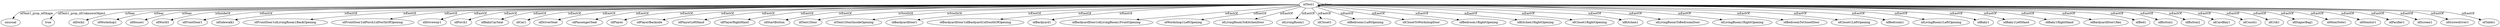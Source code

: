 digraph  {
idTent1 [node_type=entity_node];
unusual [node_type=property_node];
true [node_type=property_node];
idDock1 [node_type=entity_node];
idWorkshop1 [node_type=entity_node];
idHouse1 [node_type=entity_node];
idWorld1 [node_type=entity_node];
idFrontDoor1 [node_type=entity_node];
idSidewalk1 [node_type=entity_node];
idFrontDoor1idLivingRoom1BackOpening [node_type=entity_node];
idFrontDoor1idPorch1idNorthOfOpening [node_type=entity_node];
idDriveway1 [node_type=entity_node];
idPorch1 [node_type=entity_node];
idBabyCarSeat [node_type=entity_node];
idCar1 [node_type=entity_node];
idDriverSeat [node_type=entity_node];
idPassengerSeat [node_type=entity_node];
idPlayer [node_type=entity_node];
idPlayerBackside [node_type=entity_node];
idPlayerLeftHand [node_type=entity_node];
idPlayerRightHand [node_type=entity_node];
idStartButton [node_type=entity_node];
idTent1Door [node_type=entity_node];
idTent1DoorInsideOpening [node_type=entity_node];
idBackyardDoor1 [node_type=entity_node];
idBackyardDoor1idBackyard1idSouthOfOpening [node_type=entity_node];
idBackyard1 [node_type=entity_node];
idBackyardDoor1idLivingRoom1FrontOpening [node_type=entity_node];
idWorkshop1LeftOpening [node_type=entity_node];
idLivingRoomToKitchenDoor [node_type=entity_node];
idLivingRoom1 [node_type=entity_node];
idCloset1 [node_type=entity_node];
idBedroom1LeftOpening [node_type=entity_node];
idClosetToWorkshopDoor [node_type=entity_node];
idBedroom1RightOpening [node_type=entity_node];
idKitchen1RightOpening [node_type=entity_node];
idCloset1RightOpening [node_type=entity_node];
idKitchen1 [node_type=entity_node];
idLivingRoomToBedroomDoor [node_type=entity_node];
idLivingRoom1RightOpening [node_type=entity_node];
idBedroomToClosetDoor [node_type=entity_node];
idCloset1LeftOpening [node_type=entity_node];
idBedroom1 [node_type=entity_node];
idLivingRoom1LeftOpening [node_type=entity_node];
idBaby1 [node_type=entity_node];
idBaby1LeftHand [node_type=entity_node];
idBaby1RightHand [node_type=entity_node];
idBackyardDoor1Key [node_type=entity_node];
idBed1 [node_type=entity_node];
idButton1 [node_type=entity_node];
idButton2 [node_type=entity_node];
idCardKey1 [node_type=entity_node];
idCouch1 [node_type=entity_node];
idCrib1 [node_type=entity_node];
idDiaperBag1 [node_type=entity_node];
idMomNote1 [node_type=entity_node];
idMonitor1 [node_type=entity_node];
idPacifier1 [node_type=entity_node];
idScreen1 [node_type=entity_node];
idScrewdriver1 [node_type=entity_node];
idTable1 [node_type=entity_node];
idTent1 -> unusual  [edge_type=property, label=idTent1_prop_idShape];
idTent1 -> true  [edge_type=property, label=idTent1_prop_idUnknownObject];
idTent1 -> idDock1  [edge_type=relationship, label=isNear];
idTent1 -> idWorkshop1  [edge_type=relationship, label=isNear];
idTent1 -> idHouse1  [edge_type=relationship, label=isNear];
idTent1 -> idWorld1  [edge_type=relationship, label=isInsideOf];
idTent1 -> idTent1  [edge_type=relationship, label=isNear];
idTent1 -> idFrontDoor1  [edge_type=relationship, label=isEastOf];
idTent1 -> idSidewalk1  [edge_type=relationship, label=isEastOf];
idTent1 -> idFrontDoor1idLivingRoom1BackOpening  [edge_type=relationship, label=isEastOf];
idTent1 -> idFrontDoor1idPorch1idNorthOfOpening  [edge_type=relationship, label=isEastOf];
idTent1 -> idDriveway1  [edge_type=relationship, label=isEastOf];
idTent1 -> idPorch1  [edge_type=relationship, label=isEastOf];
idTent1 -> idBabyCarSeat  [edge_type=relationship, label=isEastOf];
idTent1 -> idCar1  [edge_type=relationship, label=isEastOf];
idTent1 -> idDriverSeat  [edge_type=relationship, label=isEastOf];
idTent1 -> idPassengerSeat  [edge_type=relationship, label=isEastOf];
idTent1 -> idPlayer  [edge_type=relationship, label=isEastOf];
idTent1 -> idPlayerBackside  [edge_type=relationship, label=isEastOf];
idTent1 -> idPlayerLeftHand  [edge_type=relationship, label=isEastOf];
idTent1 -> idPlayerRightHand  [edge_type=relationship, label=isEastOf];
idTent1 -> idStartButton  [edge_type=relationship, label=isEastOf];
idTent1 -> idTent1Door  [edge_type=relationship, label=isSouthOf];
idTent1 -> idTent1DoorInsideOpening  [edge_type=relationship, label=isSouthOf];
idTent1 -> idBackyardDoor1  [edge_type=relationship, label=isEastOf];
idTent1 -> idBackyardDoor1idBackyard1idSouthOfOpening  [edge_type=relationship, label=isEastOf];
idTent1 -> idBackyard1  [edge_type=relationship, label=isEastOf];
idTent1 -> idBackyardDoor1idLivingRoom1FrontOpening  [edge_type=relationship, label=isEastOf];
idTent1 -> idWorkshop1LeftOpening  [edge_type=relationship, label=isEastOf];
idTent1 -> idLivingRoomToKitchenDoor  [edge_type=relationship, label=isEastOf];
idTent1 -> idLivingRoom1  [edge_type=relationship, label=isEastOf];
idTent1 -> idCloset1  [edge_type=relationship, label=isEastOf];
idTent1 -> idBedroom1LeftOpening  [edge_type=relationship, label=isEastOf];
idTent1 -> idClosetToWorkshopDoor  [edge_type=relationship, label=isEastOf];
idTent1 -> idBedroom1RightOpening  [edge_type=relationship, label=isEastOf];
idTent1 -> idKitchen1RightOpening  [edge_type=relationship, label=isEastOf];
idTent1 -> idCloset1RightOpening  [edge_type=relationship, label=isEastOf];
idTent1 -> idKitchen1  [edge_type=relationship, label=isEastOf];
idTent1 -> idLivingRoomToBedroomDoor  [edge_type=relationship, label=isEastOf];
idTent1 -> idLivingRoom1RightOpening  [edge_type=relationship, label=isEastOf];
idTent1 -> idBedroomToClosetDoor  [edge_type=relationship, label=isEastOf];
idTent1 -> idCloset1LeftOpening  [edge_type=relationship, label=isEastOf];
idTent1 -> idBedroom1  [edge_type=relationship, label=isEastOf];
idTent1 -> idLivingRoom1LeftOpening  [edge_type=relationship, label=isEastOf];
idTent1 -> idBaby1  [edge_type=relationship, label=isEastOf];
idTent1 -> idBaby1LeftHand  [edge_type=relationship, label=isEastOf];
idTent1 -> idBaby1RightHand  [edge_type=relationship, label=isEastOf];
idTent1 -> idBackyardDoor1Key  [edge_type=relationship, label=isEastOf];
idTent1 -> idBed1  [edge_type=relationship, label=isEastOf];
idTent1 -> idButton1  [edge_type=relationship, label=isEastOf];
idTent1 -> idButton2  [edge_type=relationship, label=isEastOf];
idTent1 -> idCardKey1  [edge_type=relationship, label=isEastOf];
idTent1 -> idCouch1  [edge_type=relationship, label=isEastOf];
idTent1 -> idCrib1  [edge_type=relationship, label=isEastOf];
idTent1 -> idDiaperBag1  [edge_type=relationship, label=isEastOf];
idTent1 -> idMomNote1  [edge_type=relationship, label=isEastOf];
idTent1 -> idMonitor1  [edge_type=relationship, label=isEastOf];
idTent1 -> idPacifier1  [edge_type=relationship, label=isEastOf];
idTent1 -> idScreen1  [edge_type=relationship, label=isEastOf];
idTent1 -> idScrewdriver1  [edge_type=relationship, label=isEastOf];
idTent1 -> idTable1  [edge_type=relationship, label=isEastOf];
}

